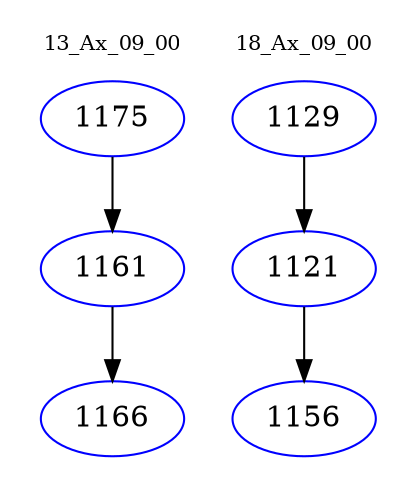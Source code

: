 digraph{
subgraph cluster_0 {
color = white
label = "13_Ax_09_00";
fontsize=10;
T0_1175 [label="1175", color="blue"]
T0_1175 -> T0_1161 [color="black"]
T0_1161 [label="1161", color="blue"]
T0_1161 -> T0_1166 [color="black"]
T0_1166 [label="1166", color="blue"]
}
subgraph cluster_1 {
color = white
label = "18_Ax_09_00";
fontsize=10;
T1_1129 [label="1129", color="blue"]
T1_1129 -> T1_1121 [color="black"]
T1_1121 [label="1121", color="blue"]
T1_1121 -> T1_1156 [color="black"]
T1_1156 [label="1156", color="blue"]
}
}

